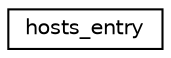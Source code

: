 digraph G
{
  edge [fontname="Helvetica",fontsize="10",labelfontname="Helvetica",labelfontsize="10"];
  node [fontname="Helvetica",fontsize="10",shape=record];
  rankdir="LR";
  Node1 [label="hosts_entry",height=0.2,width=0.4,color="black", fillcolor="white", style="filled",URL="$structhosts__entry.html"];
}
